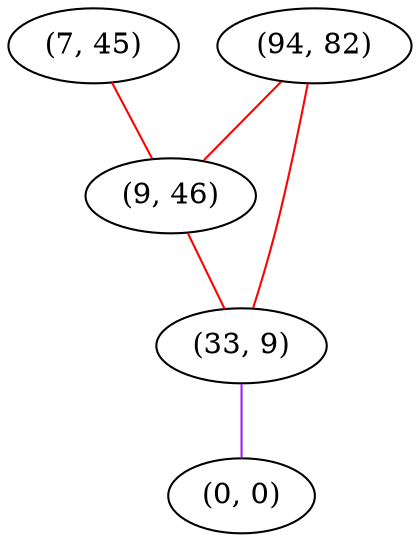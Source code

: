 graph "" {
"(94, 82)";
"(7, 45)";
"(9, 46)";
"(33, 9)";
"(0, 0)";
"(94, 82)" -- "(9, 46)"  [color=red, key=0, weight=1];
"(94, 82)" -- "(33, 9)"  [color=red, key=0, weight=1];
"(7, 45)" -- "(9, 46)"  [color=red, key=0, weight=1];
"(9, 46)" -- "(33, 9)"  [color=red, key=0, weight=1];
"(33, 9)" -- "(0, 0)"  [color=purple, key=0, weight=4];
}
